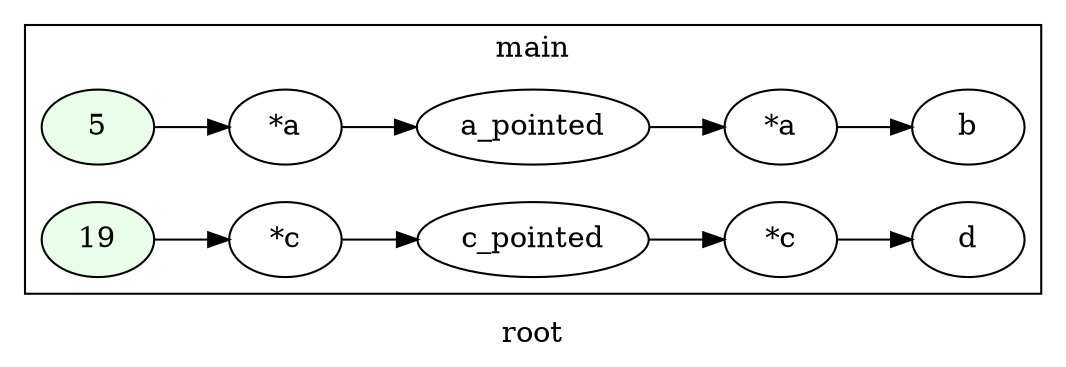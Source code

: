 digraph G
{
rankdir=LR;
label = "root";
subgraph cluster_1 {
label = "main";
parent = "G";
startinglines = "2_2";
	node_000003 [ label = "5", style=filled, fillcolor="#E9FFE9", startinglines=8 ]
	node_000004 [ label = "*a", startingline=8 ]
	node_000005 [ label = "a_pointed", startingline=8 ]
	node_000006 [ label = "*a", startingline=9 ]
	node_000007 [ label = "b", startingline=9 ]
	node_000009 [ label = "19", style=filled, fillcolor="#E9FFE9", startinglines=12 ]
	node_000010 [ label = "*c", startingline=12 ]
	node_000011 [ label = "c_pointed", startingline=12 ]
	node_000012 [ label = "*c", startingline=13 ]
	node_000013 [ label = "d", startingline=13 ]
}
	node_000003 -> node_000004
	node_000004 -> node_000005
	node_000005 -> node_000006
	node_000006 -> node_000007
	node_000009 -> node_000010
	node_000010 -> node_000011
	node_000011 -> node_000012
	node_000012 -> node_000013
}
